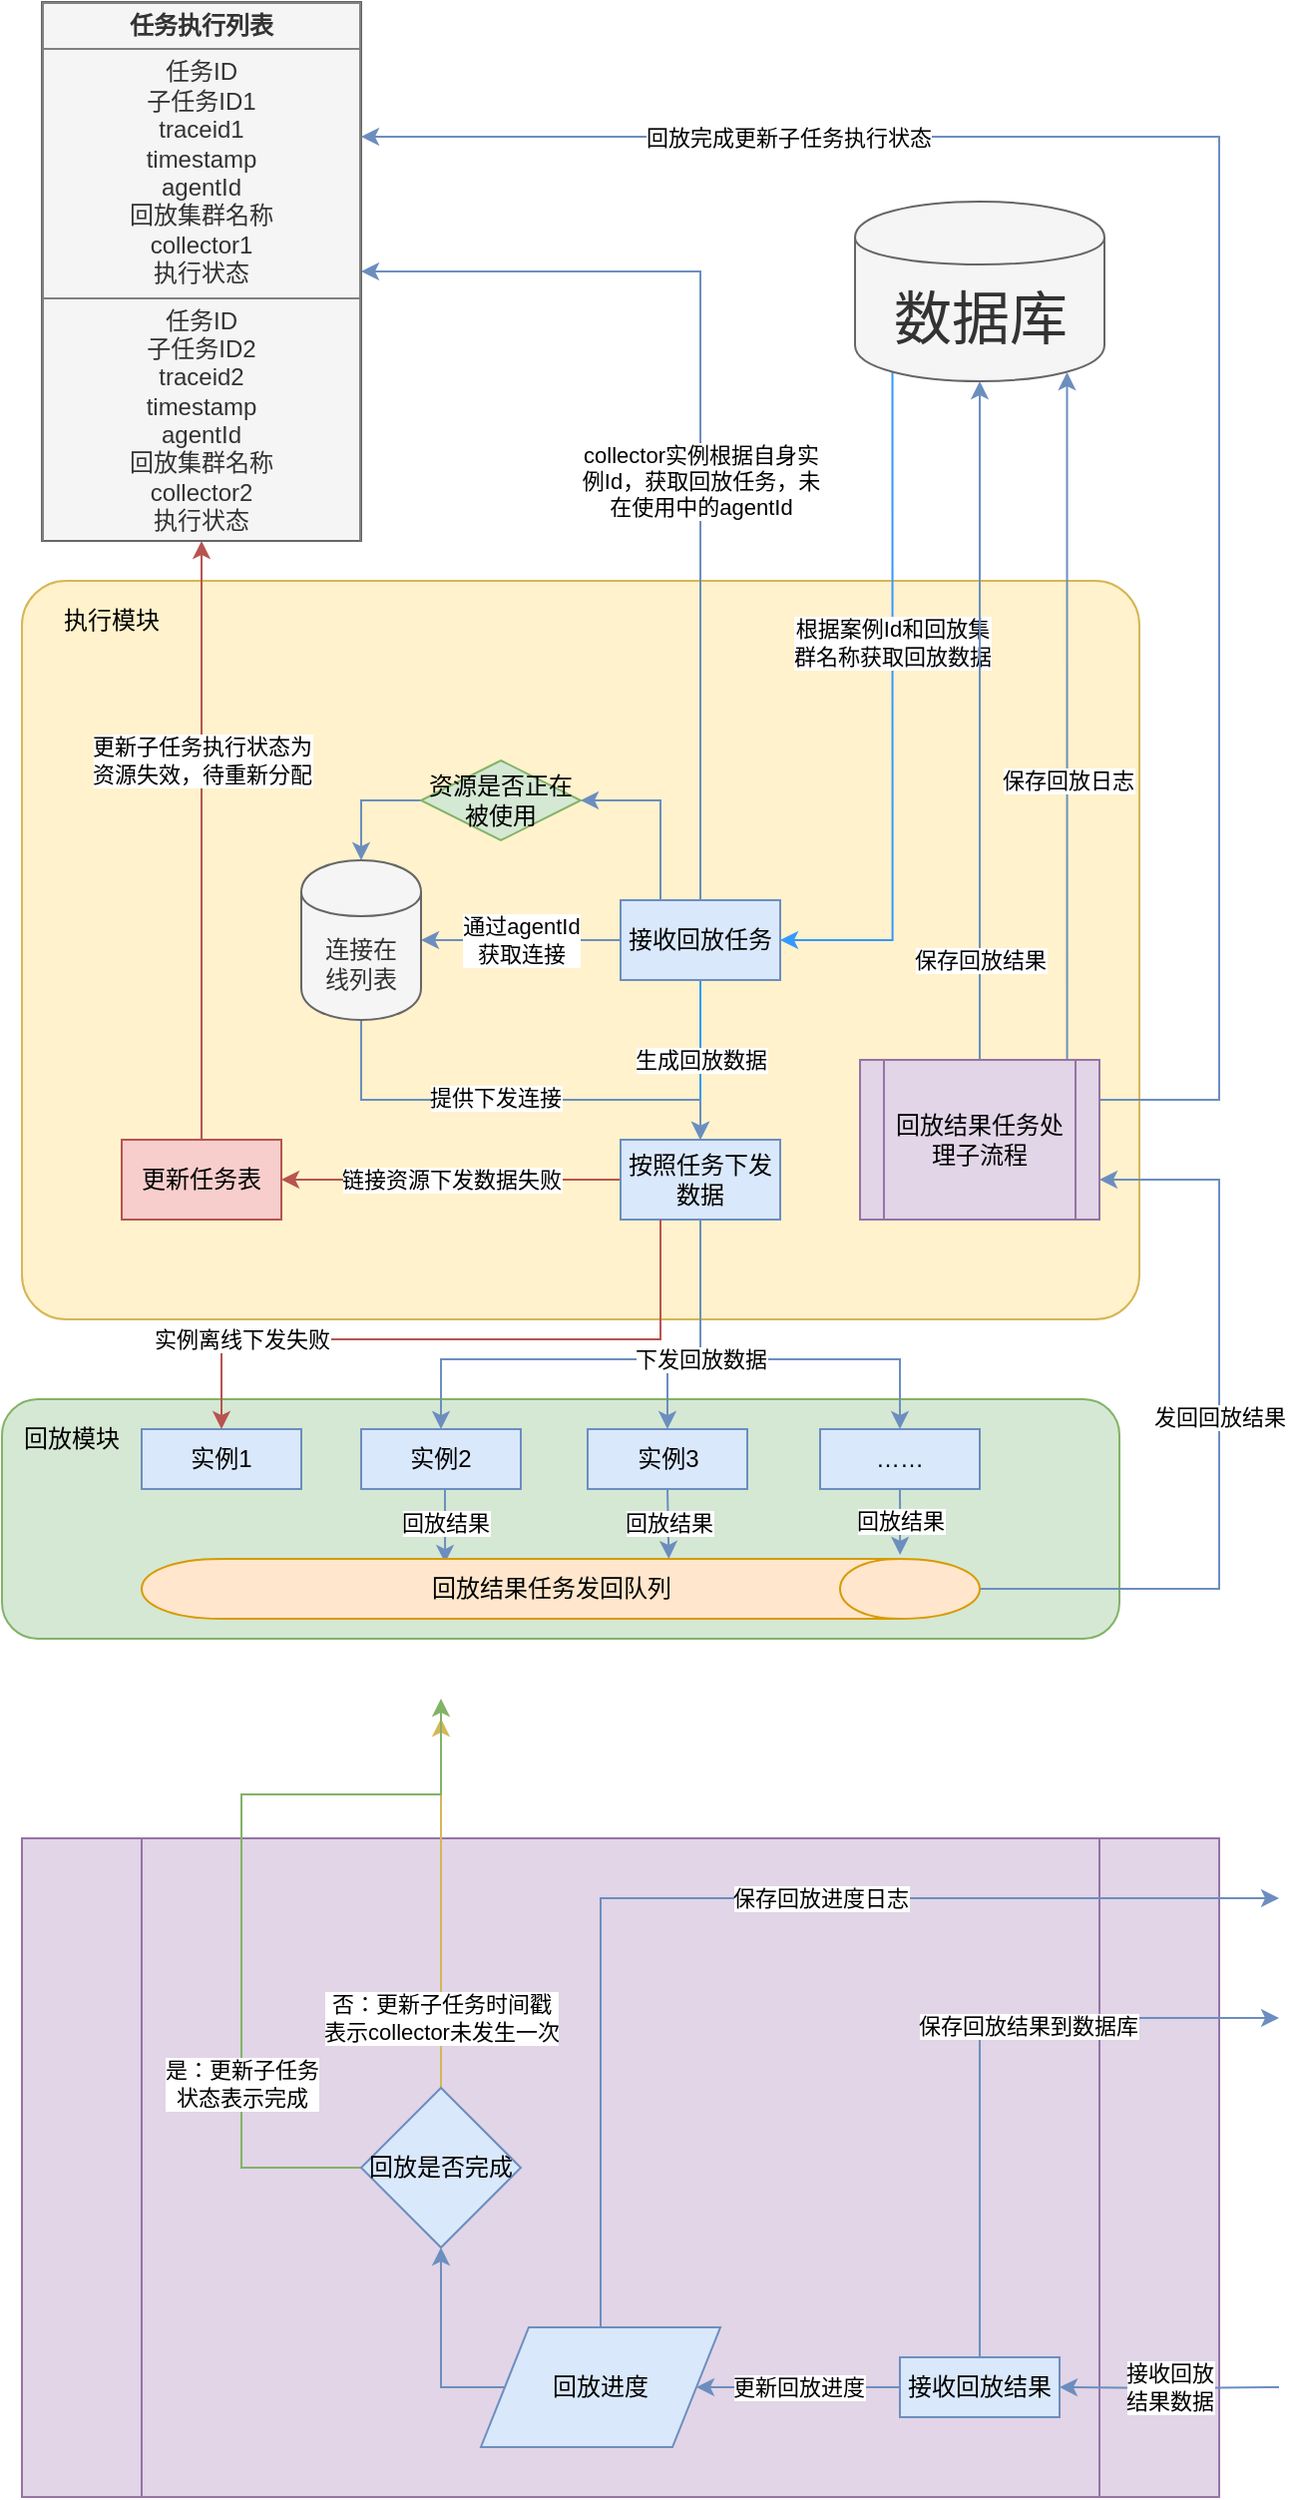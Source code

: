 <mxfile version="13.1.1" type="github">
  <diagram id="8C6d7smwfxW90fpyZ9yR" name="第 1 页">
    <mxGraphModel dx="1422" dy="799" grid="1" gridSize="10" guides="1" tooltips="1" connect="1" arrows="1" fold="1" page="1" pageScale="1" pageWidth="827" pageHeight="1169" math="0" shadow="0">
      <root>
        <mxCell id="0" />
        <mxCell id="1" parent="0" />
        <mxCell id="h11hTH-oX3z2rpUPJGkD-1" value="" style="shape=process;whiteSpace=wrap;html=1;backgroundOutline=1;fillColor=#e1d5e7;strokeColor=#9673a6;" vertex="1" parent="1">
          <mxGeometry x="90" y="930" width="600" height="330" as="geometry" />
        </mxCell>
        <mxCell id="h11hTH-oX3z2rpUPJGkD-2" value="接收回放&lt;br&gt;结果数据" style="edgeStyle=orthogonalEdgeStyle;rounded=0;orthogonalLoop=1;jettySize=auto;html=1;entryX=1;entryY=0.5;entryDx=0;entryDy=0;fillColor=#dae8fc;strokeColor=#6c8ebf;" edge="1" parent="1" target="h11hTH-oX3z2rpUPJGkD-46">
          <mxGeometry relative="1" as="geometry">
            <mxPoint x="720" y="1205" as="sourcePoint" />
          </mxGeometry>
        </mxCell>
        <mxCell id="h11hTH-oX3z2rpUPJGkD-3" value="" style="rounded=1;whiteSpace=wrap;html=1;fillColor=#fff2cc;strokeColor=#d6b656;arcSize=6;" vertex="1" parent="1">
          <mxGeometry x="90" y="300" width="560" height="370" as="geometry" />
        </mxCell>
        <mxCell id="h11hTH-oX3z2rpUPJGkD-4" value="" style="rounded=1;whiteSpace=wrap;html=1;fillColor=#d5e8d4;strokeColor=#82b366;" vertex="1" parent="1">
          <mxGeometry x="80" y="710" width="560" height="120" as="geometry" />
        </mxCell>
        <mxCell id="h11hTH-oX3z2rpUPJGkD-5" value="生成回放数据" style="edgeStyle=orthogonalEdgeStyle;rounded=0;orthogonalLoop=1;jettySize=auto;html=1;exitX=0.5;exitY=1;exitDx=0;exitDy=0;entryX=0.5;entryY=0;entryDx=0;entryDy=0;strokeColor=#3399FF;fontSize=11;fontColor=#000000;" edge="1" parent="1" source="h11hTH-oX3z2rpUPJGkD-9" target="h11hTH-oX3z2rpUPJGkD-11">
          <mxGeometry relative="1" as="geometry">
            <Array as="points">
              <mxPoint x="430" y="540" />
              <mxPoint x="430" y="540" />
            </Array>
          </mxGeometry>
        </mxCell>
        <mxCell id="h11hTH-oX3z2rpUPJGkD-6" value="collector实例根据自身实&lt;br&gt;例Id，获取回放任务，未&lt;br&gt;在使用中的agentId" style="edgeStyle=orthogonalEdgeStyle;rounded=0;orthogonalLoop=1;jettySize=auto;html=1;exitX=0.5;exitY=0;exitDx=0;exitDy=0;entryX=1;entryY=0.5;entryDx=0;entryDy=0;fillColor=#dae8fc;strokeColor=#6c8ebf;" edge="1" parent="1" source="h11hTH-oX3z2rpUPJGkD-9" target="h11hTH-oX3z2rpUPJGkD-14">
          <mxGeometry x="-0.134" relative="1" as="geometry">
            <mxPoint as="offset" />
          </mxGeometry>
        </mxCell>
        <mxCell id="h11hTH-oX3z2rpUPJGkD-7" value="通过agentId&lt;br&gt;获取连接" style="edgeStyle=orthogonalEdgeStyle;rounded=0;orthogonalLoop=1;jettySize=auto;html=1;exitX=0;exitY=0.5;exitDx=0;exitDy=0;entryX=1;entryY=0.5;entryDx=0;entryDy=0;fillColor=#dae8fc;strokeColor=#6c8ebf;" edge="1" parent="1" source="h11hTH-oX3z2rpUPJGkD-9" target="h11hTH-oX3z2rpUPJGkD-42">
          <mxGeometry relative="1" as="geometry" />
        </mxCell>
        <mxCell id="h11hTH-oX3z2rpUPJGkD-8" style="edgeStyle=orthogonalEdgeStyle;rounded=0;orthogonalLoop=1;jettySize=auto;html=1;exitX=0.25;exitY=0;exitDx=0;exitDy=0;entryX=0.5;entryY=0;entryDx=0;entryDy=0;fillColor=#dae8fc;strokeColor=#6c8ebf;" edge="1" parent="1" source="h11hTH-oX3z2rpUPJGkD-54" target="h11hTH-oX3z2rpUPJGkD-42">
          <mxGeometry relative="1" as="geometry">
            <Array as="points">
              <mxPoint x="260" y="410" />
            </Array>
          </mxGeometry>
        </mxCell>
        <mxCell id="h11hTH-oX3z2rpUPJGkD-9" value="接收回放任务" style="rounded=0;whiteSpace=wrap;html=1;fillColor=#dae8fc;strokeColor=#6c8ebf;" vertex="1" parent="1">
          <mxGeometry x="390" y="460" width="80" height="40" as="geometry" />
        </mxCell>
        <mxCell id="h11hTH-oX3z2rpUPJGkD-10" value="链接资源下发数据失败" style="edgeStyle=orthogonalEdgeStyle;rounded=0;orthogonalLoop=1;jettySize=auto;html=1;exitX=0;exitY=0.5;exitDx=0;exitDy=0;entryX=1;entryY=0.5;entryDx=0;entryDy=0;fillColor=#f8cecc;strokeColor=#b85450;" edge="1" parent="1" source="h11hTH-oX3z2rpUPJGkD-11" target="h11hTH-oX3z2rpUPJGkD-39">
          <mxGeometry relative="1" as="geometry" />
        </mxCell>
        <mxCell id="h11hTH-oX3z2rpUPJGkD-11" value="按照任务下发数据" style="rounded=0;whiteSpace=wrap;html=1;fillColor=#dae8fc;strokeColor=#6c8ebf;" vertex="1" parent="1">
          <mxGeometry x="390" y="580" width="80" height="40" as="geometry" />
        </mxCell>
        <mxCell id="h11hTH-oX3z2rpUPJGkD-12" value="根据案例Id和回放集&lt;br&gt;群名称获取回放数据" style="edgeStyle=orthogonalEdgeStyle;rounded=0;orthogonalLoop=1;jettySize=auto;html=1;exitX=0.15;exitY=0.95;exitDx=0;exitDy=0;entryX=1;entryY=0.5;entryDx=0;entryDy=0;strokeColor=#3399FF;fontSize=11;fontColor=#000000;exitPerimeter=0;" edge="1" parent="1" source="h11hTH-oX3z2rpUPJGkD-13" target="h11hTH-oX3z2rpUPJGkD-9">
          <mxGeometry x="-0.211" relative="1" as="geometry">
            <Array as="points">
              <mxPoint x="526" y="480" />
            </Array>
            <mxPoint y="1" as="offset" />
          </mxGeometry>
        </mxCell>
        <mxCell id="h11hTH-oX3z2rpUPJGkD-13" value="数据库" style="shape=cylinder;whiteSpace=wrap;html=1;boundedLbl=1;backgroundOutline=1;fontSize=29;fontColor=#333333;fillColor=#f5f5f5;strokeColor=#666666;" vertex="1" parent="1">
          <mxGeometry x="507.5" y="110" width="125" height="90" as="geometry" />
        </mxCell>
        <mxCell id="h11hTH-oX3z2rpUPJGkD-14" value="&lt;table border=&quot;1&quot; width=&quot;100%&quot; cellpadding=&quot;4&quot; style=&quot;width: 100% ; height: 100% ; border-collapse: collapse&quot;&gt;&lt;tbody&gt;&lt;tr&gt;&lt;th align=&quot;center&quot;&gt;任务执行列表&lt;/th&gt;&lt;/tr&gt;&lt;tr&gt;&lt;td align=&quot;center&quot;&gt;任务ID&lt;br&gt;子任务ID1&lt;br&gt;traceid1&lt;br&gt;timestamp&lt;br&gt;agentId&lt;br&gt;回放集群名称&lt;br&gt;collector1&lt;br&gt;执行状态&lt;/td&gt;&lt;/tr&gt;&lt;tr&gt;&lt;td align=&quot;center&quot;&gt;任务ID&lt;br&gt;子任务ID2&lt;br&gt;traceid2&lt;br&gt;timestamp&lt;br&gt;agentId&lt;br&gt;回放集群名称&lt;br&gt;collector2&lt;br&gt;执行状态&lt;br&gt;&lt;/td&gt;&lt;/tr&gt;&lt;/tbody&gt;&lt;/table&gt;" style="text;html=1;strokeColor=#666666;fillColor=#f5f5f5;overflow=fill;fontColor=#333333;" vertex="1" parent="1">
          <mxGeometry x="100" y="10" width="160" height="270" as="geometry" />
        </mxCell>
        <mxCell id="h11hTH-oX3z2rpUPJGkD-15" value="执行模块" style="text;html=1;strokeColor=none;fillColor=none;align=center;verticalAlign=middle;whiteSpace=wrap;rounded=0;" vertex="1" parent="1">
          <mxGeometry x="100" y="310" width="70" height="20" as="geometry" />
        </mxCell>
        <mxCell id="h11hTH-oX3z2rpUPJGkD-16" value="回放模块" style="text;html=1;strokeColor=none;fillColor=none;align=center;verticalAlign=middle;whiteSpace=wrap;rounded=0;" vertex="1" parent="1">
          <mxGeometry x="90" y="720" width="50" height="20" as="geometry" />
        </mxCell>
        <mxCell id="h11hTH-oX3z2rpUPJGkD-17" value="实例1" style="rounded=0;whiteSpace=wrap;html=1;fillColor=#dae8fc;strokeColor=#6c8ebf;" vertex="1" parent="1">
          <mxGeometry x="150" y="725" width="80" height="30" as="geometry" />
        </mxCell>
        <mxCell id="h11hTH-oX3z2rpUPJGkD-18" value="回放结果" style="edgeStyle=orthogonalEdgeStyle;rounded=0;orthogonalLoop=1;jettySize=auto;html=1;exitX=0.5;exitY=1;exitDx=0;exitDy=0;entryX=0.067;entryY=0.638;entryDx=0;entryDy=0;entryPerimeter=0;fillColor=#dae8fc;strokeColor=#6c8ebf;" edge="1" parent="1" source="h11hTH-oX3z2rpUPJGkD-19" target="h11hTH-oX3z2rpUPJGkD-32">
          <mxGeometry relative="1" as="geometry" />
        </mxCell>
        <mxCell id="h11hTH-oX3z2rpUPJGkD-19" value="实例2" style="rounded=0;whiteSpace=wrap;html=1;fillColor=#dae8fc;strokeColor=#6c8ebf;" vertex="1" parent="1">
          <mxGeometry x="260" y="725" width="80" height="30" as="geometry" />
        </mxCell>
        <mxCell id="h11hTH-oX3z2rpUPJGkD-20" value="回放结果" style="edgeStyle=orthogonalEdgeStyle;rounded=0;orthogonalLoop=1;jettySize=auto;html=1;exitX=0.5;exitY=1;exitDx=0;exitDy=0;entryX=0;entryY=0.371;entryDx=0;entryDy=0;entryPerimeter=0;fillColor=#dae8fc;strokeColor=#6c8ebf;" edge="1" parent="1" source="h11hTH-oX3z2rpUPJGkD-21" target="h11hTH-oX3z2rpUPJGkD-32">
          <mxGeometry relative="1" as="geometry" />
        </mxCell>
        <mxCell id="h11hTH-oX3z2rpUPJGkD-21" value="实例3" style="rounded=0;whiteSpace=wrap;html=1;fillColor=#dae8fc;strokeColor=#6c8ebf;" vertex="1" parent="1">
          <mxGeometry x="373.5" y="725" width="80" height="30" as="geometry" />
        </mxCell>
        <mxCell id="h11hTH-oX3z2rpUPJGkD-22" value="回放结果" style="edgeStyle=orthogonalEdgeStyle;rounded=0;orthogonalLoop=1;jettySize=auto;html=1;exitX=0.5;exitY=1;exitDx=0;exitDy=0;entryX=-0.067;entryY=0.095;entryDx=0;entryDy=0;entryPerimeter=0;fillColor=#dae8fc;strokeColor=#6c8ebf;" edge="1" parent="1" source="h11hTH-oX3z2rpUPJGkD-23" target="h11hTH-oX3z2rpUPJGkD-32">
          <mxGeometry relative="1" as="geometry" />
        </mxCell>
        <mxCell id="h11hTH-oX3z2rpUPJGkD-23" value="……" style="rounded=0;whiteSpace=wrap;html=1;fillColor=#dae8fc;strokeColor=#6c8ebf;" vertex="1" parent="1">
          <mxGeometry x="490" y="725" width="80" height="30" as="geometry" />
        </mxCell>
        <mxCell id="h11hTH-oX3z2rpUPJGkD-24" style="edgeStyle=orthogonalEdgeStyle;rounded=0;orthogonalLoop=1;jettySize=auto;html=1;exitX=0.5;exitY=1;exitDx=0;exitDy=0;entryX=0.5;entryY=0;entryDx=0;entryDy=0;fillColor=#dae8fc;strokeColor=#6c8ebf;" edge="1" parent="1" source="h11hTH-oX3z2rpUPJGkD-11" target="h11hTH-oX3z2rpUPJGkD-21">
          <mxGeometry relative="1" as="geometry">
            <Array as="points">
              <mxPoint x="430" y="690" />
              <mxPoint x="414" y="690" />
            </Array>
          </mxGeometry>
        </mxCell>
        <mxCell id="h11hTH-oX3z2rpUPJGkD-25" style="edgeStyle=orthogonalEdgeStyle;rounded=0;orthogonalLoop=1;jettySize=auto;html=1;exitX=0.5;exitY=1;exitDx=0;exitDy=0;entryX=0.5;entryY=0;entryDx=0;entryDy=0;fillColor=#dae8fc;strokeColor=#6c8ebf;" edge="1" parent="1" source="h11hTH-oX3z2rpUPJGkD-11" target="h11hTH-oX3z2rpUPJGkD-23">
          <mxGeometry relative="1" as="geometry">
            <Array as="points">
              <mxPoint x="430" y="690" />
              <mxPoint x="530" y="690" />
            </Array>
          </mxGeometry>
        </mxCell>
        <mxCell id="h11hTH-oX3z2rpUPJGkD-26" style="edgeStyle=orthogonalEdgeStyle;rounded=0;orthogonalLoop=1;jettySize=auto;html=1;exitX=0.5;exitY=1;exitDx=0;exitDy=0;entryX=0.5;entryY=0;entryDx=0;entryDy=0;fillColor=#dae8fc;strokeColor=#6c8ebf;" edge="1" parent="1" source="h11hTH-oX3z2rpUPJGkD-11" target="h11hTH-oX3z2rpUPJGkD-19">
          <mxGeometry relative="1" as="geometry">
            <Array as="points">
              <mxPoint x="430" y="690" />
              <mxPoint x="300" y="690" />
            </Array>
          </mxGeometry>
        </mxCell>
        <mxCell id="h11hTH-oX3z2rpUPJGkD-27" value="下发回放数据" style="edgeLabel;html=1;align=center;verticalAlign=middle;resizable=0;points=[];" vertex="1" connectable="0" parent="h11hTH-oX3z2rpUPJGkD-26">
          <mxGeometry x="-0.467" y="-1" relative="1" as="geometry">
            <mxPoint x="1" y="7" as="offset" />
          </mxGeometry>
        </mxCell>
        <mxCell id="h11hTH-oX3z2rpUPJGkD-28" style="edgeStyle=orthogonalEdgeStyle;rounded=0;orthogonalLoop=1;jettySize=auto;html=1;exitX=0.25;exitY=1;exitDx=0;exitDy=0;entryX=0.5;entryY=0;entryDx=0;entryDy=0;fillColor=#f8cecc;strokeColor=#b85450;" edge="1" parent="1" source="h11hTH-oX3z2rpUPJGkD-11" target="h11hTH-oX3z2rpUPJGkD-17">
          <mxGeometry relative="1" as="geometry">
            <Array as="points">
              <mxPoint x="410" y="680" />
              <mxPoint x="190" y="680" />
            </Array>
          </mxGeometry>
        </mxCell>
        <mxCell id="h11hTH-oX3z2rpUPJGkD-29" value="实例离线下发失败" style="edgeLabel;html=1;align=center;verticalAlign=middle;resizable=0;points=[];" vertex="1" connectable="0" parent="h11hTH-oX3z2rpUPJGkD-28">
          <mxGeometry x="-0.041" relative="1" as="geometry">
            <mxPoint x="-114" as="offset" />
          </mxGeometry>
        </mxCell>
        <mxCell id="h11hTH-oX3z2rpUPJGkD-30" style="edgeStyle=orthogonalEdgeStyle;rounded=0;orthogonalLoop=1;jettySize=auto;html=1;exitX=0.5;exitY=0;exitDx=0;exitDy=0;entryX=1;entryY=0.75;entryDx=0;entryDy=0;fillColor=#dae8fc;strokeColor=#6c8ebf;" edge="1" parent="1" source="h11hTH-oX3z2rpUPJGkD-32" target="h11hTH-oX3z2rpUPJGkD-36">
          <mxGeometry relative="1" as="geometry">
            <Array as="points">
              <mxPoint x="690" y="805" />
              <mxPoint x="690" y="600" />
            </Array>
          </mxGeometry>
        </mxCell>
        <mxCell id="h11hTH-oX3z2rpUPJGkD-31" value="发回回放结果" style="edgeLabel;html=1;align=center;verticalAlign=middle;resizable=0;points=[];" vertex="1" connectable="0" parent="h11hTH-oX3z2rpUPJGkD-30">
          <mxGeometry x="0.073" relative="1" as="geometry">
            <mxPoint as="offset" />
          </mxGeometry>
        </mxCell>
        <mxCell id="h11hTH-oX3z2rpUPJGkD-32" value="回放结果任务发回队列" style="shape=cylinder;whiteSpace=wrap;html=1;boundedLbl=1;backgroundOutline=1;direction=south;fillColor=#ffe6cc;strokeColor=#d79b00;" vertex="1" parent="1">
          <mxGeometry x="150" y="790" width="420" height="30" as="geometry" />
        </mxCell>
        <mxCell id="h11hTH-oX3z2rpUPJGkD-33" value="保存回放结果" style="edgeStyle=orthogonalEdgeStyle;rounded=0;orthogonalLoop=1;jettySize=auto;html=1;exitX=0.5;exitY=0;exitDx=0;exitDy=0;entryX=0.5;entryY=1;entryDx=0;entryDy=0;fillColor=#dae8fc;strokeColor=#6c8ebf;" edge="1" parent="1" source="h11hTH-oX3z2rpUPJGkD-36" target="h11hTH-oX3z2rpUPJGkD-13">
          <mxGeometry x="-0.707" relative="1" as="geometry">
            <mxPoint as="offset" />
          </mxGeometry>
        </mxCell>
        <mxCell id="h11hTH-oX3z2rpUPJGkD-34" value="回放完成更新子任务执行状态" style="edgeStyle=orthogonalEdgeStyle;rounded=0;orthogonalLoop=1;jettySize=auto;html=1;exitX=1;exitY=0.25;exitDx=0;exitDy=0;fillColor=#dae8fc;strokeColor=#6c8ebf;entryX=1;entryY=0.25;entryDx=0;entryDy=0;" edge="1" parent="1" source="h11hTH-oX3z2rpUPJGkD-36" target="h11hTH-oX3z2rpUPJGkD-14">
          <mxGeometry x="0.56" relative="1" as="geometry">
            <Array as="points">
              <mxPoint x="690" y="560" />
              <mxPoint x="690" y="78" />
            </Array>
            <mxPoint as="offset" />
            <mxPoint x="510" y="90" as="targetPoint" />
          </mxGeometry>
        </mxCell>
        <mxCell id="h11hTH-oX3z2rpUPJGkD-35" value="保存回放日志" style="edgeStyle=orthogonalEdgeStyle;rounded=0;orthogonalLoop=1;jettySize=auto;html=1;exitX=0.75;exitY=0;exitDx=0;exitDy=0;fillColor=#dae8fc;strokeColor=#6c8ebf;entryX=0.85;entryY=0.95;entryDx=0;entryDy=0;entryPerimeter=0;" edge="1" parent="1" source="h11hTH-oX3z2rpUPJGkD-36" target="h11hTH-oX3z2rpUPJGkD-13">
          <mxGeometry x="-0.141" relative="1" as="geometry">
            <mxPoint x="670" y="280" as="targetPoint" />
            <Array as="points">
              <mxPoint x="614" y="540" />
            </Array>
            <mxPoint as="offset" />
          </mxGeometry>
        </mxCell>
        <mxCell id="h11hTH-oX3z2rpUPJGkD-36" value="回放结果任务处理子流程" style="shape=process;whiteSpace=wrap;html=1;backgroundOutline=1;fillColor=#e1d5e7;strokeColor=#9673a6;" vertex="1" parent="1">
          <mxGeometry x="510" y="540" width="120" height="80" as="geometry" />
        </mxCell>
        <mxCell id="h11hTH-oX3z2rpUPJGkD-37" style="edgeStyle=orthogonalEdgeStyle;rounded=0;orthogonalLoop=1;jettySize=auto;html=1;exitX=0.5;exitY=0;exitDx=0;exitDy=0;entryX=0.5;entryY=1;entryDx=0;entryDy=0;fillColor=#f8cecc;strokeColor=#b85450;" edge="1" parent="1" source="h11hTH-oX3z2rpUPJGkD-39" target="h11hTH-oX3z2rpUPJGkD-14">
          <mxGeometry relative="1" as="geometry" />
        </mxCell>
        <mxCell id="h11hTH-oX3z2rpUPJGkD-38" value="更新子任务执行状态为&lt;br&gt;资源失效，待重新分配" style="edgeLabel;html=1;align=center;verticalAlign=middle;resizable=0;points=[];" vertex="1" connectable="0" parent="h11hTH-oX3z2rpUPJGkD-37">
          <mxGeometry x="0.014" y="1" relative="1" as="geometry">
            <mxPoint x="1" y="-38" as="offset" />
          </mxGeometry>
        </mxCell>
        <mxCell id="h11hTH-oX3z2rpUPJGkD-39" value="更新任务表" style="rounded=0;whiteSpace=wrap;html=1;fillColor=#f8cecc;strokeColor=#b85450;" vertex="1" parent="1">
          <mxGeometry x="140" y="580" width="80" height="40" as="geometry" />
        </mxCell>
        <mxCell id="h11hTH-oX3z2rpUPJGkD-40" style="edgeStyle=orthogonalEdgeStyle;rounded=0;orthogonalLoop=1;jettySize=auto;html=1;exitX=0.5;exitY=1;exitDx=0;exitDy=0;entryX=0.5;entryY=0;entryDx=0;entryDy=0;fillColor=#dae8fc;strokeColor=#6c8ebf;" edge="1" parent="1" source="h11hTH-oX3z2rpUPJGkD-42" target="h11hTH-oX3z2rpUPJGkD-11">
          <mxGeometry relative="1" as="geometry">
            <Array as="points">
              <mxPoint x="260" y="560" />
              <mxPoint x="430" y="560" />
            </Array>
          </mxGeometry>
        </mxCell>
        <mxCell id="h11hTH-oX3z2rpUPJGkD-41" value="提供下发连接" style="edgeLabel;html=1;align=center;verticalAlign=middle;resizable=0;points=[];" vertex="1" connectable="0" parent="h11hTH-oX3z2rpUPJGkD-40">
          <mxGeometry x="-0.07" y="1" relative="1" as="geometry">
            <mxPoint as="offset" />
          </mxGeometry>
        </mxCell>
        <mxCell id="h11hTH-oX3z2rpUPJGkD-42" value="连接在&lt;br&gt;线列表" style="shape=cylinder;whiteSpace=wrap;html=1;boundedLbl=1;backgroundOutline=1;fillColor=#f5f5f5;strokeColor=#666666;fontColor=#333333;" vertex="1" parent="1">
          <mxGeometry x="230" y="440" width="60" height="80" as="geometry" />
        </mxCell>
        <mxCell id="h11hTH-oX3z2rpUPJGkD-43" style="edgeStyle=orthogonalEdgeStyle;rounded=0;orthogonalLoop=1;jettySize=auto;html=1;exitX=0.5;exitY=0;exitDx=0;exitDy=0;fillColor=#dae8fc;strokeColor=#6c8ebf;" edge="1" parent="1" source="h11hTH-oX3z2rpUPJGkD-46">
          <mxGeometry relative="1" as="geometry">
            <mxPoint x="720" y="1020" as="targetPoint" />
            <Array as="points">
              <mxPoint x="570" y="1020" />
            </Array>
          </mxGeometry>
        </mxCell>
        <mxCell id="h11hTH-oX3z2rpUPJGkD-44" value="保存回放结果到数据库" style="edgeLabel;html=1;align=center;verticalAlign=middle;resizable=0;points=[];" vertex="1" connectable="0" parent="h11hTH-oX3z2rpUPJGkD-43">
          <mxGeometry x="0.037" y="-24" relative="1" as="geometry">
            <mxPoint as="offset" />
          </mxGeometry>
        </mxCell>
        <mxCell id="h11hTH-oX3z2rpUPJGkD-45" value="更新回放进度" style="edgeStyle=orthogonalEdgeStyle;rounded=0;orthogonalLoop=1;jettySize=auto;html=1;exitX=0;exitY=0.5;exitDx=0;exitDy=0;fillColor=#dae8fc;strokeColor=#6c8ebf;" edge="1" parent="1" source="h11hTH-oX3z2rpUPJGkD-46" target="h11hTH-oX3z2rpUPJGkD-50">
          <mxGeometry relative="1" as="geometry" />
        </mxCell>
        <mxCell id="h11hTH-oX3z2rpUPJGkD-46" value="接收回放结果" style="rounded=0;whiteSpace=wrap;html=1;fillColor=#dae8fc;strokeColor=#6c8ebf;" vertex="1" parent="1">
          <mxGeometry x="530" y="1190" width="80" height="30" as="geometry" />
        </mxCell>
        <mxCell id="h11hTH-oX3z2rpUPJGkD-47" style="edgeStyle=orthogonalEdgeStyle;rounded=0;orthogonalLoop=1;jettySize=auto;html=1;exitX=0.5;exitY=0;exitDx=0;exitDy=0;fillColor=#dae8fc;strokeColor=#6c8ebf;" edge="1" parent="1" source="h11hTH-oX3z2rpUPJGkD-50">
          <mxGeometry relative="1" as="geometry">
            <mxPoint x="720" y="960" as="targetPoint" />
            <Array as="points">
              <mxPoint x="380" y="960" />
            </Array>
          </mxGeometry>
        </mxCell>
        <mxCell id="h11hTH-oX3z2rpUPJGkD-48" value="保存回放进度日志" style="edgeLabel;html=1;align=center;verticalAlign=middle;resizable=0;points=[];" vertex="1" connectable="0" parent="h11hTH-oX3z2rpUPJGkD-47">
          <mxGeometry x="-0.142" y="-2" relative="1" as="geometry">
            <mxPoint x="87" y="-2" as="offset" />
          </mxGeometry>
        </mxCell>
        <mxCell id="h11hTH-oX3z2rpUPJGkD-49" style="edgeStyle=orthogonalEdgeStyle;rounded=0;orthogonalLoop=1;jettySize=auto;html=1;exitX=0;exitY=0.5;exitDx=0;exitDy=0;entryX=0.5;entryY=1;entryDx=0;entryDy=0;fillColor=#dae8fc;strokeColor=#6c8ebf;" edge="1" parent="1" source="h11hTH-oX3z2rpUPJGkD-50" target="h11hTH-oX3z2rpUPJGkD-53">
          <mxGeometry relative="1" as="geometry">
            <Array as="points">
              <mxPoint x="300" y="1205" />
            </Array>
          </mxGeometry>
        </mxCell>
        <mxCell id="h11hTH-oX3z2rpUPJGkD-50" value="回放进度" style="shape=parallelogram;perimeter=parallelogramPerimeter;whiteSpace=wrap;html=1;fillColor=#dae8fc;strokeColor=#6c8ebf;" vertex="1" parent="1">
          <mxGeometry x="320" y="1175" width="120" height="60" as="geometry" />
        </mxCell>
        <mxCell id="h11hTH-oX3z2rpUPJGkD-51" value="否：更新子任务时间戳&lt;br&gt;表示collector未发生一次" style="edgeStyle=orthogonalEdgeStyle;rounded=0;orthogonalLoop=1;jettySize=auto;html=1;exitX=0.5;exitY=0;exitDx=0;exitDy=0;fillColor=#fff2cc;strokeColor=#d6b656;" edge="1" parent="1" source="h11hTH-oX3z2rpUPJGkD-53">
          <mxGeometry x="-0.617" relative="1" as="geometry">
            <mxPoint x="300" y="870" as="targetPoint" />
            <Array as="points">
              <mxPoint x="300" y="910" />
              <mxPoint x="300" y="910" />
            </Array>
            <mxPoint as="offset" />
          </mxGeometry>
        </mxCell>
        <mxCell id="h11hTH-oX3z2rpUPJGkD-52" value="是：更新子任务&lt;br&gt;状态表示完成" style="edgeStyle=orthogonalEdgeStyle;rounded=0;orthogonalLoop=1;jettySize=auto;html=1;exitX=0;exitY=0.5;exitDx=0;exitDy=0;fillColor=#d5e8d4;strokeColor=#82b366;" edge="1" parent="1" source="h11hTH-oX3z2rpUPJGkD-53">
          <mxGeometry x="-0.662" y="-35" relative="1" as="geometry">
            <mxPoint x="300" y="860" as="targetPoint" />
            <Array as="points">
              <mxPoint x="200" y="1095" />
              <mxPoint x="200" y="908" />
              <mxPoint x="300" y="908" />
            </Array>
            <mxPoint x="-35" y="-35" as="offset" />
          </mxGeometry>
        </mxCell>
        <mxCell id="h11hTH-oX3z2rpUPJGkD-53" value="回放是否完成" style="rhombus;whiteSpace=wrap;html=1;fillColor=#dae8fc;strokeColor=#6c8ebf;" vertex="1" parent="1">
          <mxGeometry x="260" y="1055" width="80" height="80" as="geometry" />
        </mxCell>
        <mxCell id="h11hTH-oX3z2rpUPJGkD-54" value="资源是否正在被使用" style="rhombus;whiteSpace=wrap;html=1;fillColor=#d5e8d4;strokeColor=#82b366;" vertex="1" parent="1">
          <mxGeometry x="290" y="390" width="80" height="40" as="geometry" />
        </mxCell>
        <mxCell id="h11hTH-oX3z2rpUPJGkD-55" style="edgeStyle=orthogonalEdgeStyle;rounded=0;orthogonalLoop=1;jettySize=auto;html=1;exitX=0.25;exitY=0;exitDx=0;exitDy=0;fillColor=#dae8fc;strokeColor=#6c8ebf;entryX=1;entryY=0.5;entryDx=0;entryDy=0;" edge="1" parent="1" source="h11hTH-oX3z2rpUPJGkD-9" target="h11hTH-oX3z2rpUPJGkD-54">
          <mxGeometry relative="1" as="geometry">
            <mxPoint x="410" y="460" as="sourcePoint" />
            <mxPoint x="370" y="410" as="targetPoint" />
            <Array as="points">
              <mxPoint x="410" y="410" />
            </Array>
          </mxGeometry>
        </mxCell>
      </root>
    </mxGraphModel>
  </diagram>
</mxfile>
